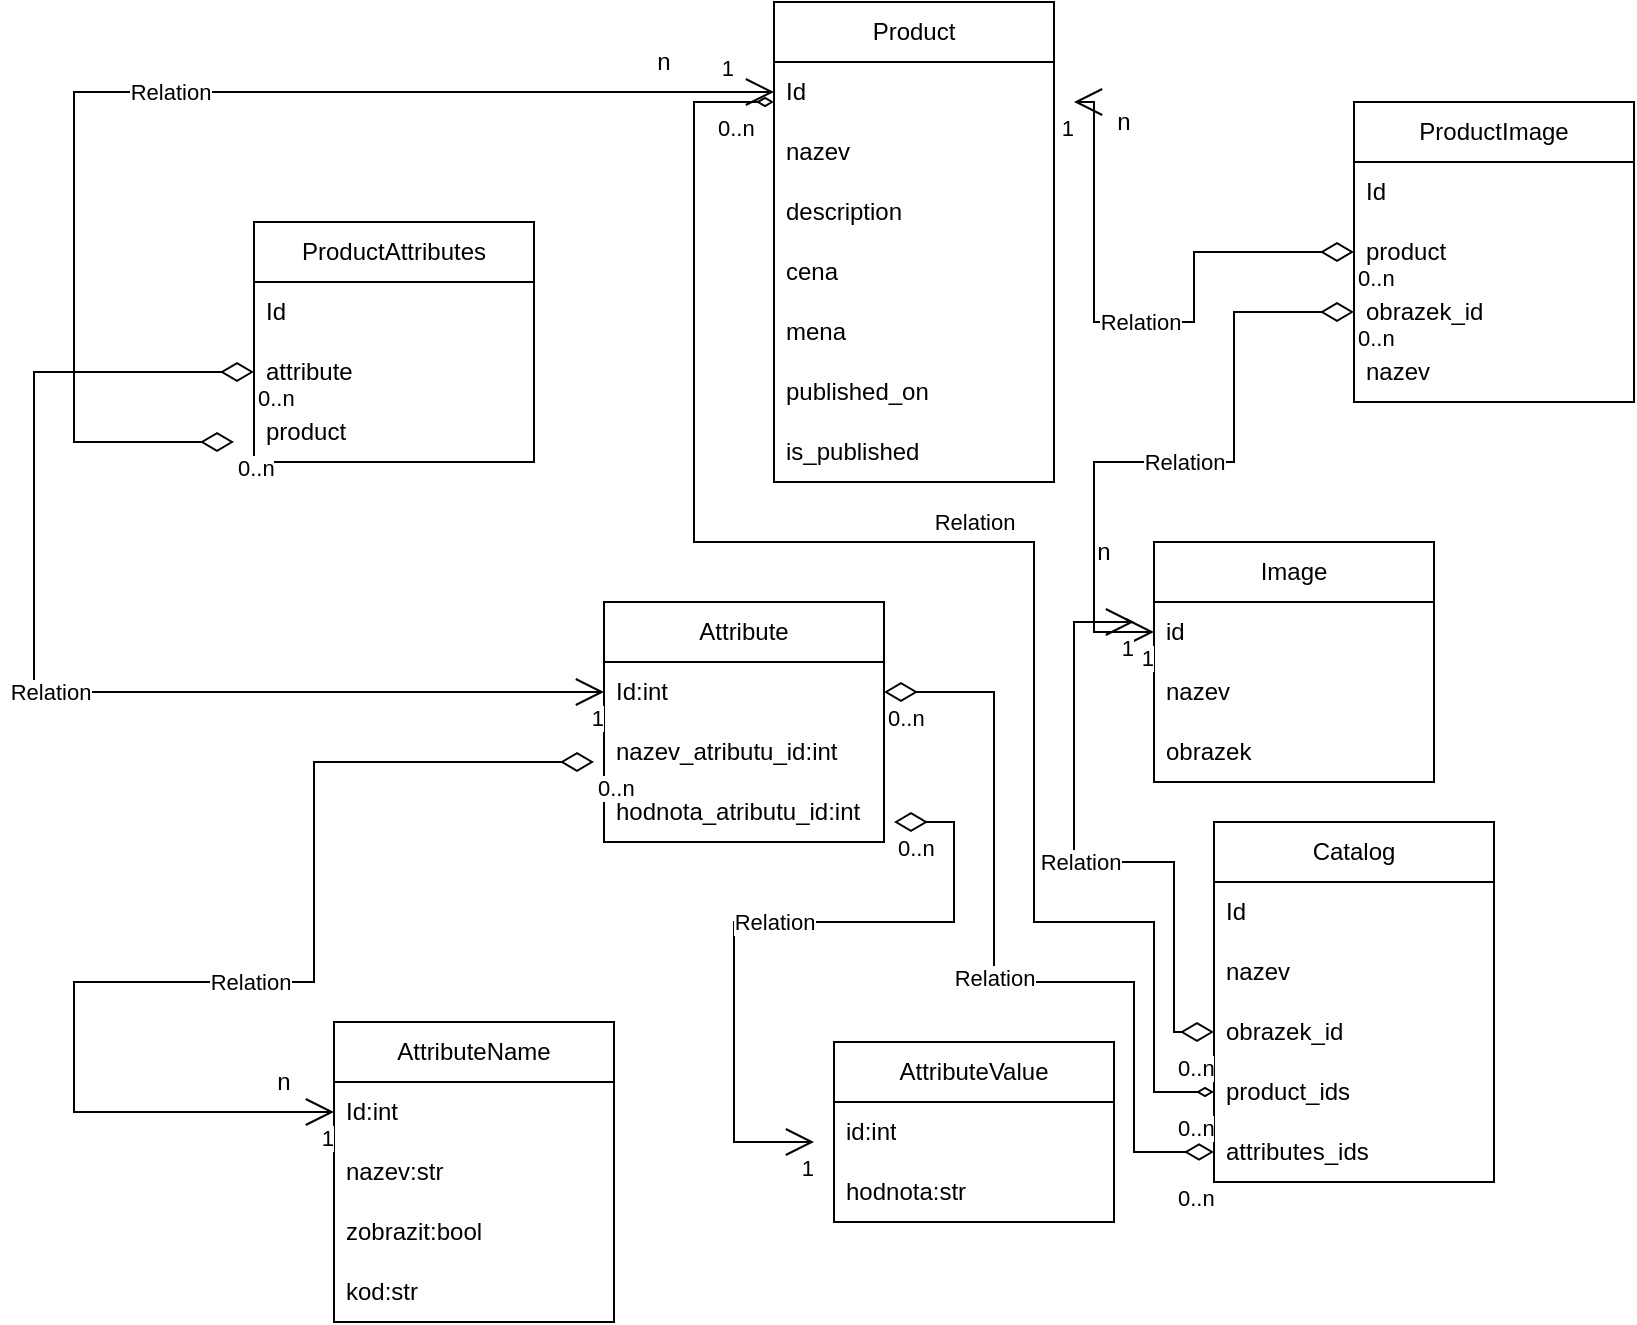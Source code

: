 <mxfile version="20.5.3" type="embed"><diagram id="iChpXaCmJiRr3YZH_6Lm" name="Page-1"><mxGraphModel dx="1119" dy="479" grid="1" gridSize="10" guides="1" tooltips="1" connect="1" arrows="1" fold="1" page="1" pageScale="1" pageWidth="850" pageHeight="1100" math="0" shadow="0"><root><mxCell id="0"/><mxCell id="1" parent="0"/><mxCell id="13" value="AttributeName" style="swimlane;fontStyle=0;childLayout=stackLayout;horizontal=1;startSize=30;horizontalStack=0;resizeParent=1;resizeParentMax=0;resizeLast=0;collapsible=1;marginBottom=0;whiteSpace=wrap;html=1;" parent="1" vertex="1"><mxGeometry x="170" y="550" width="140" height="150" as="geometry"/></mxCell><mxCell id="14" value="Id:int" style="text;strokeColor=none;fillColor=none;align=left;verticalAlign=middle;spacingLeft=4;spacingRight=4;overflow=hidden;points=[[0,0.5],[1,0.5]];portConstraint=eastwest;rotatable=0;whiteSpace=wrap;html=1;" parent="13" vertex="1"><mxGeometry y="30" width="140" height="30" as="geometry"/></mxCell><mxCell id="15" value="nazev:str" style="text;strokeColor=none;fillColor=none;align=left;verticalAlign=middle;spacingLeft=4;spacingRight=4;overflow=hidden;points=[[0,0.5],[1,0.5]];portConstraint=eastwest;rotatable=0;whiteSpace=wrap;html=1;" parent="13" vertex="1"><mxGeometry y="60" width="140" height="30" as="geometry"/></mxCell><mxCell id="16" value="zobrazit:bool" style="text;strokeColor=none;fillColor=none;align=left;verticalAlign=middle;spacingLeft=4;spacingRight=4;overflow=hidden;points=[[0,0.5],[1,0.5]];portConstraint=eastwest;rotatable=0;whiteSpace=wrap;html=1;" parent="13" vertex="1"><mxGeometry y="90" width="140" height="30" as="geometry"/></mxCell><mxCell id="65" value="kod:str" style="text;strokeColor=none;fillColor=none;align=left;verticalAlign=middle;spacingLeft=4;spacingRight=4;overflow=hidden;points=[[0,0.5],[1,0.5]];portConstraint=eastwest;rotatable=0;whiteSpace=wrap;html=1;" parent="13" vertex="1"><mxGeometry y="120" width="140" height="30" as="geometry"/></mxCell><mxCell id="17" value="AttributeValue" style="swimlane;fontStyle=0;childLayout=stackLayout;horizontal=1;startSize=30;horizontalStack=0;resizeParent=1;resizeParentMax=0;resizeLast=0;collapsible=1;marginBottom=0;whiteSpace=wrap;html=1;" parent="1" vertex="1"><mxGeometry x="420" y="560" width="140" height="90" as="geometry"/></mxCell><mxCell id="18" value="id:int" style="text;strokeColor=none;fillColor=none;align=left;verticalAlign=middle;spacingLeft=4;spacingRight=4;overflow=hidden;points=[[0,0.5],[1,0.5]];portConstraint=eastwest;rotatable=0;whiteSpace=wrap;html=1;" parent="17" vertex="1"><mxGeometry y="30" width="140" height="30" as="geometry"/></mxCell><mxCell id="19" value="hodnota:str" style="text;strokeColor=none;fillColor=none;align=left;verticalAlign=middle;spacingLeft=4;spacingRight=4;overflow=hidden;points=[[0,0.5],[1,0.5]];portConstraint=eastwest;rotatable=0;whiteSpace=wrap;html=1;" parent="17" vertex="1"><mxGeometry y="60" width="140" height="30" as="geometry"/></mxCell><mxCell id="24" value="Attribute" style="swimlane;fontStyle=0;childLayout=stackLayout;horizontal=1;startSize=30;horizontalStack=0;resizeParent=1;resizeParentMax=0;resizeLast=0;collapsible=1;marginBottom=0;whiteSpace=wrap;html=1;" parent="1" vertex="1"><mxGeometry x="305" y="340" width="140" height="120" as="geometry"/></mxCell><mxCell id="25" value="Id:int" style="text;strokeColor=none;fillColor=none;align=left;verticalAlign=middle;spacingLeft=4;spacingRight=4;overflow=hidden;points=[[0,0.5],[1,0.5]];portConstraint=eastwest;rotatable=0;whiteSpace=wrap;html=1;" parent="24" vertex="1"><mxGeometry y="30" width="140" height="30" as="geometry"/></mxCell><mxCell id="26" value="nazev_atributu_id:int" style="text;strokeColor=none;fillColor=none;align=left;verticalAlign=middle;spacingLeft=4;spacingRight=4;overflow=hidden;points=[[0,0.5],[1,0.5]];portConstraint=eastwest;rotatable=0;whiteSpace=wrap;html=1;" parent="24" vertex="1"><mxGeometry y="60" width="140" height="30" as="geometry"/></mxCell><mxCell id="70" value="Relation" style="endArrow=open;html=1;endSize=12;startArrow=diamondThin;startSize=14;startFill=0;edgeStyle=orthogonalEdgeStyle;rounded=0;" parent="24" edge="1"><mxGeometry relative="1" as="geometry"><mxPoint x="145" y="110" as="sourcePoint"/><mxPoint x="105" y="270" as="targetPoint"/><Array as="points"><mxPoint x="175" y="110"/><mxPoint x="175" y="160"/><mxPoint x="65" y="160"/><mxPoint x="65" y="270"/></Array></mxGeometry></mxCell><mxCell id="71" value="0..n" style="edgeLabel;resizable=0;html=1;align=left;verticalAlign=top;" parent="70" connectable="0" vertex="1"><mxGeometry x="-1" relative="1" as="geometry"><mxPoint as="offset"/></mxGeometry></mxCell><mxCell id="72" value="1" style="edgeLabel;resizable=0;html=1;align=right;verticalAlign=top;" parent="70" connectable="0" vertex="1"><mxGeometry x="1" relative="1" as="geometry"/></mxCell><mxCell id="27" value="hodnota_atributu_id:int" style="text;strokeColor=none;fillColor=none;align=left;verticalAlign=middle;spacingLeft=4;spacingRight=4;overflow=hidden;points=[[0,0.5],[1,0.5]];portConstraint=eastwest;rotatable=0;whiteSpace=wrap;html=1;" parent="24" vertex="1"><mxGeometry y="90" width="140" height="30" as="geometry"/></mxCell><mxCell id="30" value="ProductAttributes" style="swimlane;fontStyle=0;childLayout=stackLayout;horizontal=1;startSize=30;horizontalStack=0;resizeParent=1;resizeParentMax=0;resizeLast=0;collapsible=1;marginBottom=0;whiteSpace=wrap;html=1;" parent="1" vertex="1"><mxGeometry x="130" y="150" width="140" height="120" as="geometry"/></mxCell><mxCell id="31" value="Id" style="text;strokeColor=none;fillColor=none;align=left;verticalAlign=middle;spacingLeft=4;spacingRight=4;overflow=hidden;points=[[0,0.5],[1,0.5]];portConstraint=eastwest;rotatable=0;whiteSpace=wrap;html=1;" parent="30" vertex="1"><mxGeometry y="30" width="140" height="30" as="geometry"/></mxCell><mxCell id="32" value="attribute" style="text;strokeColor=none;fillColor=none;align=left;verticalAlign=middle;spacingLeft=4;spacingRight=4;overflow=hidden;points=[[0,0.5],[1,0.5]];portConstraint=eastwest;rotatable=0;whiteSpace=wrap;html=1;" parent="30" vertex="1"><mxGeometry y="60" width="140" height="30" as="geometry"/></mxCell><mxCell id="33" value="product" style="text;strokeColor=none;fillColor=none;align=left;verticalAlign=middle;spacingLeft=4;spacingRight=4;overflow=hidden;points=[[0,0.5],[1,0.5]];portConstraint=eastwest;rotatable=0;whiteSpace=wrap;html=1;" parent="30" vertex="1"><mxGeometry y="90" width="140" height="30" as="geometry"/></mxCell><mxCell id="34" value="Product" style="swimlane;fontStyle=0;childLayout=stackLayout;horizontal=1;startSize=30;horizontalStack=0;resizeParent=1;resizeParentMax=0;resizeLast=0;collapsible=1;marginBottom=0;whiteSpace=wrap;html=1;" parent="1" vertex="1"><mxGeometry x="390" y="40" width="140" height="240" as="geometry"/></mxCell><mxCell id="35" value="Id" style="text;strokeColor=none;fillColor=none;align=left;verticalAlign=middle;spacingLeft=4;spacingRight=4;overflow=hidden;points=[[0,0.5],[1,0.5]];portConstraint=eastwest;rotatable=0;whiteSpace=wrap;html=1;" parent="34" vertex="1"><mxGeometry y="30" width="140" height="30" as="geometry"/></mxCell><mxCell id="77" value="Relation" style="endArrow=open;html=1;endSize=12;startArrow=diamondThin;startSize=14;startFill=0;edgeStyle=orthogonalEdgeStyle;rounded=0;entryX=0;entryY=0.5;entryDx=0;entryDy=0;exitX=0;exitY=0.5;exitDx=0;exitDy=0;" parent="34" source="45" edge="1"><mxGeometry relative="1" as="geometry"><mxPoint x="-130" y="160" as="sourcePoint"/><mxPoint x="150" y="50" as="targetPoint"/><Array as="points"><mxPoint x="210" y="160"/><mxPoint x="160" y="160"/><mxPoint x="160" y="50"/></Array></mxGeometry></mxCell><mxCell id="78" value="0..n" style="edgeLabel;resizable=0;html=1;align=left;verticalAlign=top;" parent="77" connectable="0" vertex="1"><mxGeometry x="-1" relative="1" as="geometry"/></mxCell><mxCell id="79" value="1" style="edgeLabel;resizable=0;html=1;align=right;verticalAlign=top;" parent="77" connectable="0" vertex="1"><mxGeometry x="1" relative="1" as="geometry"/></mxCell><mxCell id="37" value="nazev" style="text;strokeColor=none;fillColor=none;align=left;verticalAlign=middle;spacingLeft=4;spacingRight=4;overflow=hidden;points=[[0,0.5],[1,0.5]];portConstraint=eastwest;rotatable=0;whiteSpace=wrap;html=1;" parent="34" vertex="1"><mxGeometry y="60" width="140" height="30" as="geometry"/></mxCell><mxCell id="40" value="description" style="text;strokeColor=none;fillColor=none;align=left;verticalAlign=middle;spacingLeft=4;spacingRight=4;overflow=hidden;points=[[0,0.5],[1,0.5]];portConstraint=eastwest;rotatable=0;whiteSpace=wrap;html=1;" parent="34" vertex="1"><mxGeometry y="90" width="140" height="30" as="geometry"/></mxCell><mxCell id="39" value="cena" style="text;strokeColor=none;fillColor=none;align=left;verticalAlign=middle;spacingLeft=4;spacingRight=4;overflow=hidden;points=[[0,0.5],[1,0.5]];portConstraint=eastwest;rotatable=0;whiteSpace=wrap;html=1;" parent="34" vertex="1"><mxGeometry y="120" width="140" height="30" as="geometry"/></mxCell><mxCell id="38" value="mena" style="text;strokeColor=none;fillColor=none;align=left;verticalAlign=middle;spacingLeft=4;spacingRight=4;overflow=hidden;points=[[0,0.5],[1,0.5]];portConstraint=eastwest;rotatable=0;whiteSpace=wrap;html=1;" parent="34" vertex="1"><mxGeometry y="150" width="140" height="30" as="geometry"/></mxCell><mxCell id="41" value="published_on" style="text;strokeColor=none;fillColor=none;align=left;verticalAlign=middle;spacingLeft=4;spacingRight=4;overflow=hidden;points=[[0,0.5],[1,0.5]];portConstraint=eastwest;rotatable=0;whiteSpace=wrap;html=1;" parent="34" vertex="1"><mxGeometry y="180" width="140" height="30" as="geometry"/></mxCell><mxCell id="42" value="is_published&lt;br&gt;" style="text;strokeColor=none;fillColor=none;align=left;verticalAlign=middle;spacingLeft=4;spacingRight=4;overflow=hidden;points=[[0,0.5],[1,0.5]];portConstraint=eastwest;rotatable=0;whiteSpace=wrap;html=1;" parent="34" vertex="1"><mxGeometry y="210" width="140" height="30" as="geometry"/></mxCell><mxCell id="43" value="ProductImage" style="swimlane;fontStyle=0;childLayout=stackLayout;horizontal=1;startSize=30;horizontalStack=0;resizeParent=1;resizeParentMax=0;resizeLast=0;collapsible=1;marginBottom=0;whiteSpace=wrap;html=1;" parent="1" vertex="1"><mxGeometry x="680" y="90" width="140" height="150" as="geometry"/></mxCell><mxCell id="44" value="Id" style="text;strokeColor=none;fillColor=none;align=left;verticalAlign=middle;spacingLeft=4;spacingRight=4;overflow=hidden;points=[[0,0.5],[1,0.5]];portConstraint=eastwest;rotatable=0;whiteSpace=wrap;html=1;" parent="43" vertex="1"><mxGeometry y="30" width="140" height="30" as="geometry"/></mxCell><mxCell id="45" value="product" style="text;strokeColor=none;fillColor=none;align=left;verticalAlign=middle;spacingLeft=4;spacingRight=4;overflow=hidden;points=[[0,0.5],[1,0.5]];portConstraint=eastwest;rotatable=0;whiteSpace=wrap;html=1;" parent="43" vertex="1"><mxGeometry y="60" width="140" height="30" as="geometry"/></mxCell><mxCell id="46" value="obrazek_id" style="text;strokeColor=none;fillColor=none;align=left;verticalAlign=middle;spacingLeft=4;spacingRight=4;overflow=hidden;points=[[0,0.5],[1,0.5]];portConstraint=eastwest;rotatable=0;whiteSpace=wrap;html=1;" parent="43" vertex="1"><mxGeometry y="90" width="140" height="30" as="geometry"/></mxCell><mxCell id="48" value="nazev" style="text;strokeColor=none;fillColor=none;align=left;verticalAlign=middle;spacingLeft=4;spacingRight=4;overflow=hidden;points=[[0,0.5],[1,0.5]];portConstraint=eastwest;rotatable=0;whiteSpace=wrap;html=1;" parent="43" vertex="1"><mxGeometry y="120" width="140" height="30" as="geometry"/></mxCell><mxCell id="49" value="Image" style="swimlane;fontStyle=0;childLayout=stackLayout;horizontal=1;startSize=30;horizontalStack=0;resizeParent=1;resizeParentMax=0;resizeLast=0;collapsible=1;marginBottom=0;whiteSpace=wrap;html=1;" parent="1" vertex="1"><mxGeometry x="580" y="310" width="140" height="120" as="geometry"/></mxCell><mxCell id="50" value="id" style="text;strokeColor=none;fillColor=none;align=left;verticalAlign=middle;spacingLeft=4;spacingRight=4;overflow=hidden;points=[[0,0.5],[1,0.5]];portConstraint=eastwest;rotatable=0;whiteSpace=wrap;html=1;" parent="49" vertex="1"><mxGeometry y="30" width="140" height="30" as="geometry"/></mxCell><mxCell id="51" value="nazev" style="text;strokeColor=none;fillColor=none;align=left;verticalAlign=middle;spacingLeft=4;spacingRight=4;overflow=hidden;points=[[0,0.5],[1,0.5]];portConstraint=eastwest;rotatable=0;whiteSpace=wrap;html=1;" parent="49" vertex="1"><mxGeometry y="60" width="140" height="30" as="geometry"/></mxCell><mxCell id="66" value="obrazek" style="text;strokeColor=none;fillColor=none;align=left;verticalAlign=middle;spacingLeft=4;spacingRight=4;overflow=hidden;points=[[0,0.5],[1,0.5]];portConstraint=eastwest;rotatable=0;whiteSpace=wrap;html=1;" parent="49" vertex="1"><mxGeometry y="90" width="140" height="30" as="geometry"/></mxCell><mxCell id="55" value="Catalog" style="swimlane;fontStyle=0;childLayout=stackLayout;horizontal=1;startSize=30;horizontalStack=0;resizeParent=1;resizeParentMax=0;resizeLast=0;collapsible=1;marginBottom=0;whiteSpace=wrap;html=1;" parent="1" vertex="1"><mxGeometry x="610" y="450" width="140" height="180" as="geometry"/></mxCell><mxCell id="56" value="Id" style="text;strokeColor=none;fillColor=none;align=left;verticalAlign=middle;spacingLeft=4;spacingRight=4;overflow=hidden;points=[[0,0.5],[1,0.5]];portConstraint=eastwest;rotatable=0;whiteSpace=wrap;html=1;" parent="55" vertex="1"><mxGeometry y="30" width="140" height="30" as="geometry"/></mxCell><mxCell id="57" value="nazev" style="text;strokeColor=none;fillColor=none;align=left;verticalAlign=middle;spacingLeft=4;spacingRight=4;overflow=hidden;points=[[0,0.5],[1,0.5]];portConstraint=eastwest;rotatable=0;whiteSpace=wrap;html=1;" parent="55" vertex="1"><mxGeometry y="60" width="140" height="30" as="geometry"/></mxCell><mxCell id="58" value="obrazek_id" style="text;strokeColor=none;fillColor=none;align=left;verticalAlign=middle;spacingLeft=4;spacingRight=4;overflow=hidden;points=[[0,0.5],[1,0.5]];portConstraint=eastwest;rotatable=0;whiteSpace=wrap;html=1;" parent="55" vertex="1"><mxGeometry y="90" width="140" height="30" as="geometry"/></mxCell><mxCell id="59" value="product_ids" style="text;strokeColor=none;fillColor=none;align=left;verticalAlign=middle;spacingLeft=4;spacingRight=4;overflow=hidden;points=[[0,0.5],[1,0.5]];portConstraint=eastwest;rotatable=0;whiteSpace=wrap;html=1;" parent="55" vertex="1"><mxGeometry y="120" width="140" height="30" as="geometry"/></mxCell><mxCell id="60" value="attributes_ids" style="text;strokeColor=none;fillColor=none;align=left;verticalAlign=middle;spacingLeft=4;spacingRight=4;overflow=hidden;points=[[0,0.5],[1,0.5]];portConstraint=eastwest;rotatable=0;whiteSpace=wrap;html=1;" parent="55" vertex="1"><mxGeometry y="150" width="140" height="30" as="geometry"/></mxCell><mxCell id="67" value="Relation" style="endArrow=open;html=1;endSize=12;startArrow=diamondThin;startSize=14;startFill=0;edgeStyle=orthogonalEdgeStyle;rounded=0;entryX=0;entryY=0.5;entryDx=0;entryDy=0;" parent="1" target="14" edge="1"><mxGeometry relative="1" as="geometry"><mxPoint x="300" y="420" as="sourcePoint"/><mxPoint x="40" y="630" as="targetPoint"/><Array as="points"><mxPoint x="160" y="420"/><mxPoint x="160" y="530"/><mxPoint x="40" y="530"/><mxPoint x="40" y="595"/></Array></mxGeometry></mxCell><mxCell id="68" value="0..n" style="edgeLabel;resizable=0;html=1;align=left;verticalAlign=top;" parent="67" connectable="0" vertex="1"><mxGeometry x="-1" relative="1" as="geometry"/></mxCell><mxCell id="69" value="1" style="edgeLabel;resizable=0;html=1;align=right;verticalAlign=top;" parent="67" connectable="0" vertex="1"><mxGeometry x="1" relative="1" as="geometry"/></mxCell><mxCell id="74" value="Relation" style="endArrow=open;html=1;endSize=12;startArrow=diamondThin;startSize=14;startFill=0;edgeStyle=orthogonalEdgeStyle;rounded=0;entryX=0;entryY=0.5;entryDx=0;entryDy=0;" parent="1" target="35" edge="1"><mxGeometry relative="1" as="geometry"><mxPoint x="120" y="260" as="sourcePoint"/><mxPoint x="80" y="285" as="targetPoint"/><Array as="points"><mxPoint x="40" y="260"/><mxPoint x="40" y="85"/></Array></mxGeometry></mxCell><mxCell id="75" value="0..n" style="edgeLabel;resizable=0;html=1;align=left;verticalAlign=top;" parent="74" connectable="0" vertex="1"><mxGeometry x="-1" relative="1" as="geometry"/></mxCell><mxCell id="76" value="1" style="edgeLabel;resizable=0;html=1;align=right;verticalAlign=top;" parent="74" connectable="0" vertex="1"><mxGeometry x="1" relative="1" as="geometry"><mxPoint x="-20" y="-25" as="offset"/></mxGeometry></mxCell><mxCell id="80" value="Relation" style="endArrow=open;html=1;endSize=12;startArrow=diamondThin;startSize=14;startFill=0;edgeStyle=orthogonalEdgeStyle;rounded=0;exitX=0;exitY=0.5;exitDx=0;exitDy=0;entryX=0;entryY=0.5;entryDx=0;entryDy=0;" parent="1" target="50" edge="1"><mxGeometry relative="1" as="geometry"><mxPoint x="680" y="195" as="sourcePoint"/><mxPoint x="560" y="350" as="targetPoint"/><Array as="points"><mxPoint x="620" y="195"/><mxPoint x="620" y="270"/><mxPoint x="550" y="270"/><mxPoint x="550" y="355"/></Array></mxGeometry></mxCell><mxCell id="81" value="0..n" style="edgeLabel;resizable=0;html=1;align=left;verticalAlign=top;" parent="80" connectable="0" vertex="1"><mxGeometry x="-1" relative="1" as="geometry"/></mxCell><mxCell id="82" value="1" style="edgeLabel;resizable=0;html=1;align=right;verticalAlign=top;" parent="80" connectable="0" vertex="1"><mxGeometry x="1" relative="1" as="geometry"/></mxCell><mxCell id="83" value="Relation" style="endArrow=diamondThin;html=1;startArrow=diamondThin;startFill=0;edgeStyle=orthogonalEdgeStyle;rounded=0;entryX=0;entryY=0.5;entryDx=0;entryDy=0;endFill=0;" parent="1" target="59" edge="1"><mxGeometry x="0.006" y="10" relative="1" as="geometry"><mxPoint x="390" y="90" as="sourcePoint"/><mxPoint x="715" y="490" as="targetPoint"/><Array as="points"><mxPoint x="350" y="90"/><mxPoint x="350" y="310"/><mxPoint x="520" y="310"/><mxPoint x="520" y="500"/><mxPoint x="580" y="500"/><mxPoint x="580" y="585"/></Array><mxPoint as="offset"/></mxGeometry></mxCell><mxCell id="84" value="0..n" style="edgeLabel;resizable=0;html=1;align=left;verticalAlign=top;" parent="83" connectable="0" vertex="1"><mxGeometry x="-1" relative="1" as="geometry"><mxPoint x="-30" as="offset"/></mxGeometry></mxCell><mxCell id="86" value="Relation" style="endArrow=open;html=1;endSize=12;startArrow=diamondThin;startSize=14;startFill=0;edgeStyle=orthogonalEdgeStyle;rounded=0;exitX=0;exitY=0.5;exitDx=0;exitDy=0;" parent="1" source="58" edge="1"><mxGeometry relative="1" as="geometry"><mxPoint x="680" y="230" as="sourcePoint"/><mxPoint x="570" y="350" as="targetPoint"/><Array as="points"><mxPoint x="590" y="555"/><mxPoint x="590" y="470"/><mxPoint x="540" y="470"/><mxPoint x="540" y="350"/></Array></mxGeometry></mxCell><mxCell id="87" value="0..n" style="edgeLabel;resizable=0;html=1;align=left;verticalAlign=top;" parent="86" connectable="0" vertex="1"><mxGeometry x="-1" relative="1" as="geometry"><mxPoint x="-20" y="5" as="offset"/></mxGeometry></mxCell><mxCell id="88" value="1" style="edgeLabel;resizable=0;html=1;align=right;verticalAlign=top;" parent="86" connectable="0" vertex="1"><mxGeometry x="1" relative="1" as="geometry"/></mxCell><mxCell id="89" value="Relation" style="endArrow=diamondThin;html=1;endSize=12;startArrow=diamondThin;startSize=14;startFill=0;edgeStyle=orthogonalEdgeStyle;rounded=0;entryX=0;entryY=0.5;entryDx=0;entryDy=0;exitX=1;exitY=0.5;exitDx=0;exitDy=0;endFill=0;" parent="1" source="25" edge="1"><mxGeometry relative="1" as="geometry"><mxPoint x="390" y="120" as="sourcePoint"/><mxPoint x="610" y="615" as="targetPoint"/><Array as="points"><mxPoint x="500" y="385"/><mxPoint x="500" y="530"/><mxPoint x="570" y="530"/><mxPoint x="570" y="615"/></Array></mxGeometry></mxCell><mxCell id="90" value="0..n" style="edgeLabel;resizable=0;html=1;align=left;verticalAlign=top;" parent="89" connectable="0" vertex="1"><mxGeometry x="-1" relative="1" as="geometry"/></mxCell><mxCell id="95" value="Relation" style="endArrow=open;html=1;endSize=12;startArrow=diamondThin;startSize=14;startFill=0;edgeStyle=orthogonalEdgeStyle;rounded=0;exitX=0;exitY=0.5;exitDx=0;exitDy=0;entryX=0;entryY=0.5;entryDx=0;entryDy=0;" parent="1" source="32" target="25" edge="1"><mxGeometry relative="1" as="geometry"><mxPoint x="110" y="230" as="sourcePoint"/><mxPoint x="130" y="340" as="targetPoint"/><Array as="points"><mxPoint x="20" y="225"/><mxPoint x="20" y="385"/></Array></mxGeometry></mxCell><mxCell id="96" value="0..n" style="edgeLabel;resizable=0;html=1;align=left;verticalAlign=top;" parent="95" connectable="0" vertex="1"><mxGeometry x="-1" relative="1" as="geometry"/></mxCell><mxCell id="97" value="1" style="edgeLabel;resizable=0;html=1;align=right;verticalAlign=top;" parent="95" connectable="0" vertex="1"><mxGeometry x="1" relative="1" as="geometry"/></mxCell><mxCell id="98" value="0..n" style="edgeLabel;resizable=0;html=1;align=left;verticalAlign=top;" parent="1" connectable="0" vertex="1"><mxGeometry x="590" y="590" as="geometry"/></mxCell><mxCell id="99" value="0..n" style="edgeLabel;resizable=0;html=1;align=left;verticalAlign=top;" parent="1" connectable="0" vertex="1"><mxGeometry x="590" y="625" as="geometry"/></mxCell><mxCell id="100" value="n" style="text;html=1;strokeColor=none;fillColor=none;align=center;verticalAlign=middle;whiteSpace=wrap;rounded=0;" parent="1" vertex="1"><mxGeometry x="550" y="90" width="30" height="20" as="geometry"/></mxCell><mxCell id="101" value="n" style="text;html=1;strokeColor=none;fillColor=none;align=center;verticalAlign=middle;whiteSpace=wrap;rounded=0;" parent="1" vertex="1"><mxGeometry x="320" y="60" width="30" height="20" as="geometry"/></mxCell><mxCell id="102" value="n" style="text;html=1;strokeColor=none;fillColor=none;align=center;verticalAlign=middle;whiteSpace=wrap;rounded=0;" parent="1" vertex="1"><mxGeometry x="130" y="570" width="30" height="20" as="geometry"/></mxCell><mxCell id="103" value="n" style="text;html=1;strokeColor=none;fillColor=none;align=center;verticalAlign=middle;whiteSpace=wrap;rounded=0;" vertex="1" parent="1"><mxGeometry x="540" y="300" width="30" height="30" as="geometry"/></mxCell></root></mxGraphModel></diagram></mxfile>